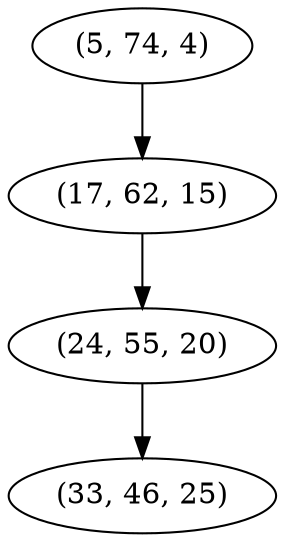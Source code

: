 digraph tree {
    "(5, 74, 4)";
    "(17, 62, 15)";
    "(24, 55, 20)";
    "(33, 46, 25)";
    "(5, 74, 4)" -> "(17, 62, 15)";
    "(17, 62, 15)" -> "(24, 55, 20)";
    "(24, 55, 20)" -> "(33, 46, 25)";
}
